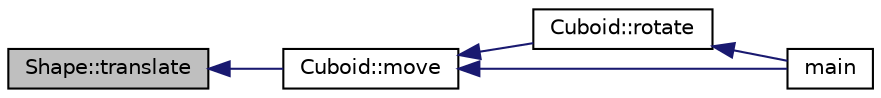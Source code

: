 digraph "Shape::translate"
{
  edge [fontname="Helvetica",fontsize="10",labelfontname="Helvetica",labelfontsize="10"];
  node [fontname="Helvetica",fontsize="10",shape=record];
  rankdir="LR";
  Node1 [label="Shape::translate",height=0.2,width=0.4,color="black", fillcolor="grey75", style="filled", fontcolor="black"];
  Node1 -> Node2 [dir="back",color="midnightblue",fontsize="10",style="solid",fontname="Helvetica"];
  Node2 [label="Cuboid::move",height=0.2,width=0.4,color="black", fillcolor="white", style="filled",URL="$class_cuboid.html#a32b28585f2cec1e96a6af391d47965ba",tooltip="Calculates the translation vector according to the rotation angle, rise/dive angle and the distance..."];
  Node2 -> Node3 [dir="back",color="midnightblue",fontsize="10",style="solid",fontname="Helvetica"];
  Node3 [label="Cuboid::rotate",height=0.2,width=0.4,color="black", fillcolor="white", style="filled",URL="$class_cuboid.html#ad4669b64704dd7e1d1f9d212c8178e3e"];
  Node3 -> Node4 [dir="back",color="midnightblue",fontsize="10",style="solid",fontname="Helvetica"];
  Node4 [label="main",height=0.2,width=0.4,color="black", fillcolor="white", style="filled",URL="$main_8cpp.html#ae66f6b31b5ad750f1fe042a706a4e3d4"];
  Node2 -> Node4 [dir="back",color="midnightblue",fontsize="10",style="solid",fontname="Helvetica"];
}
